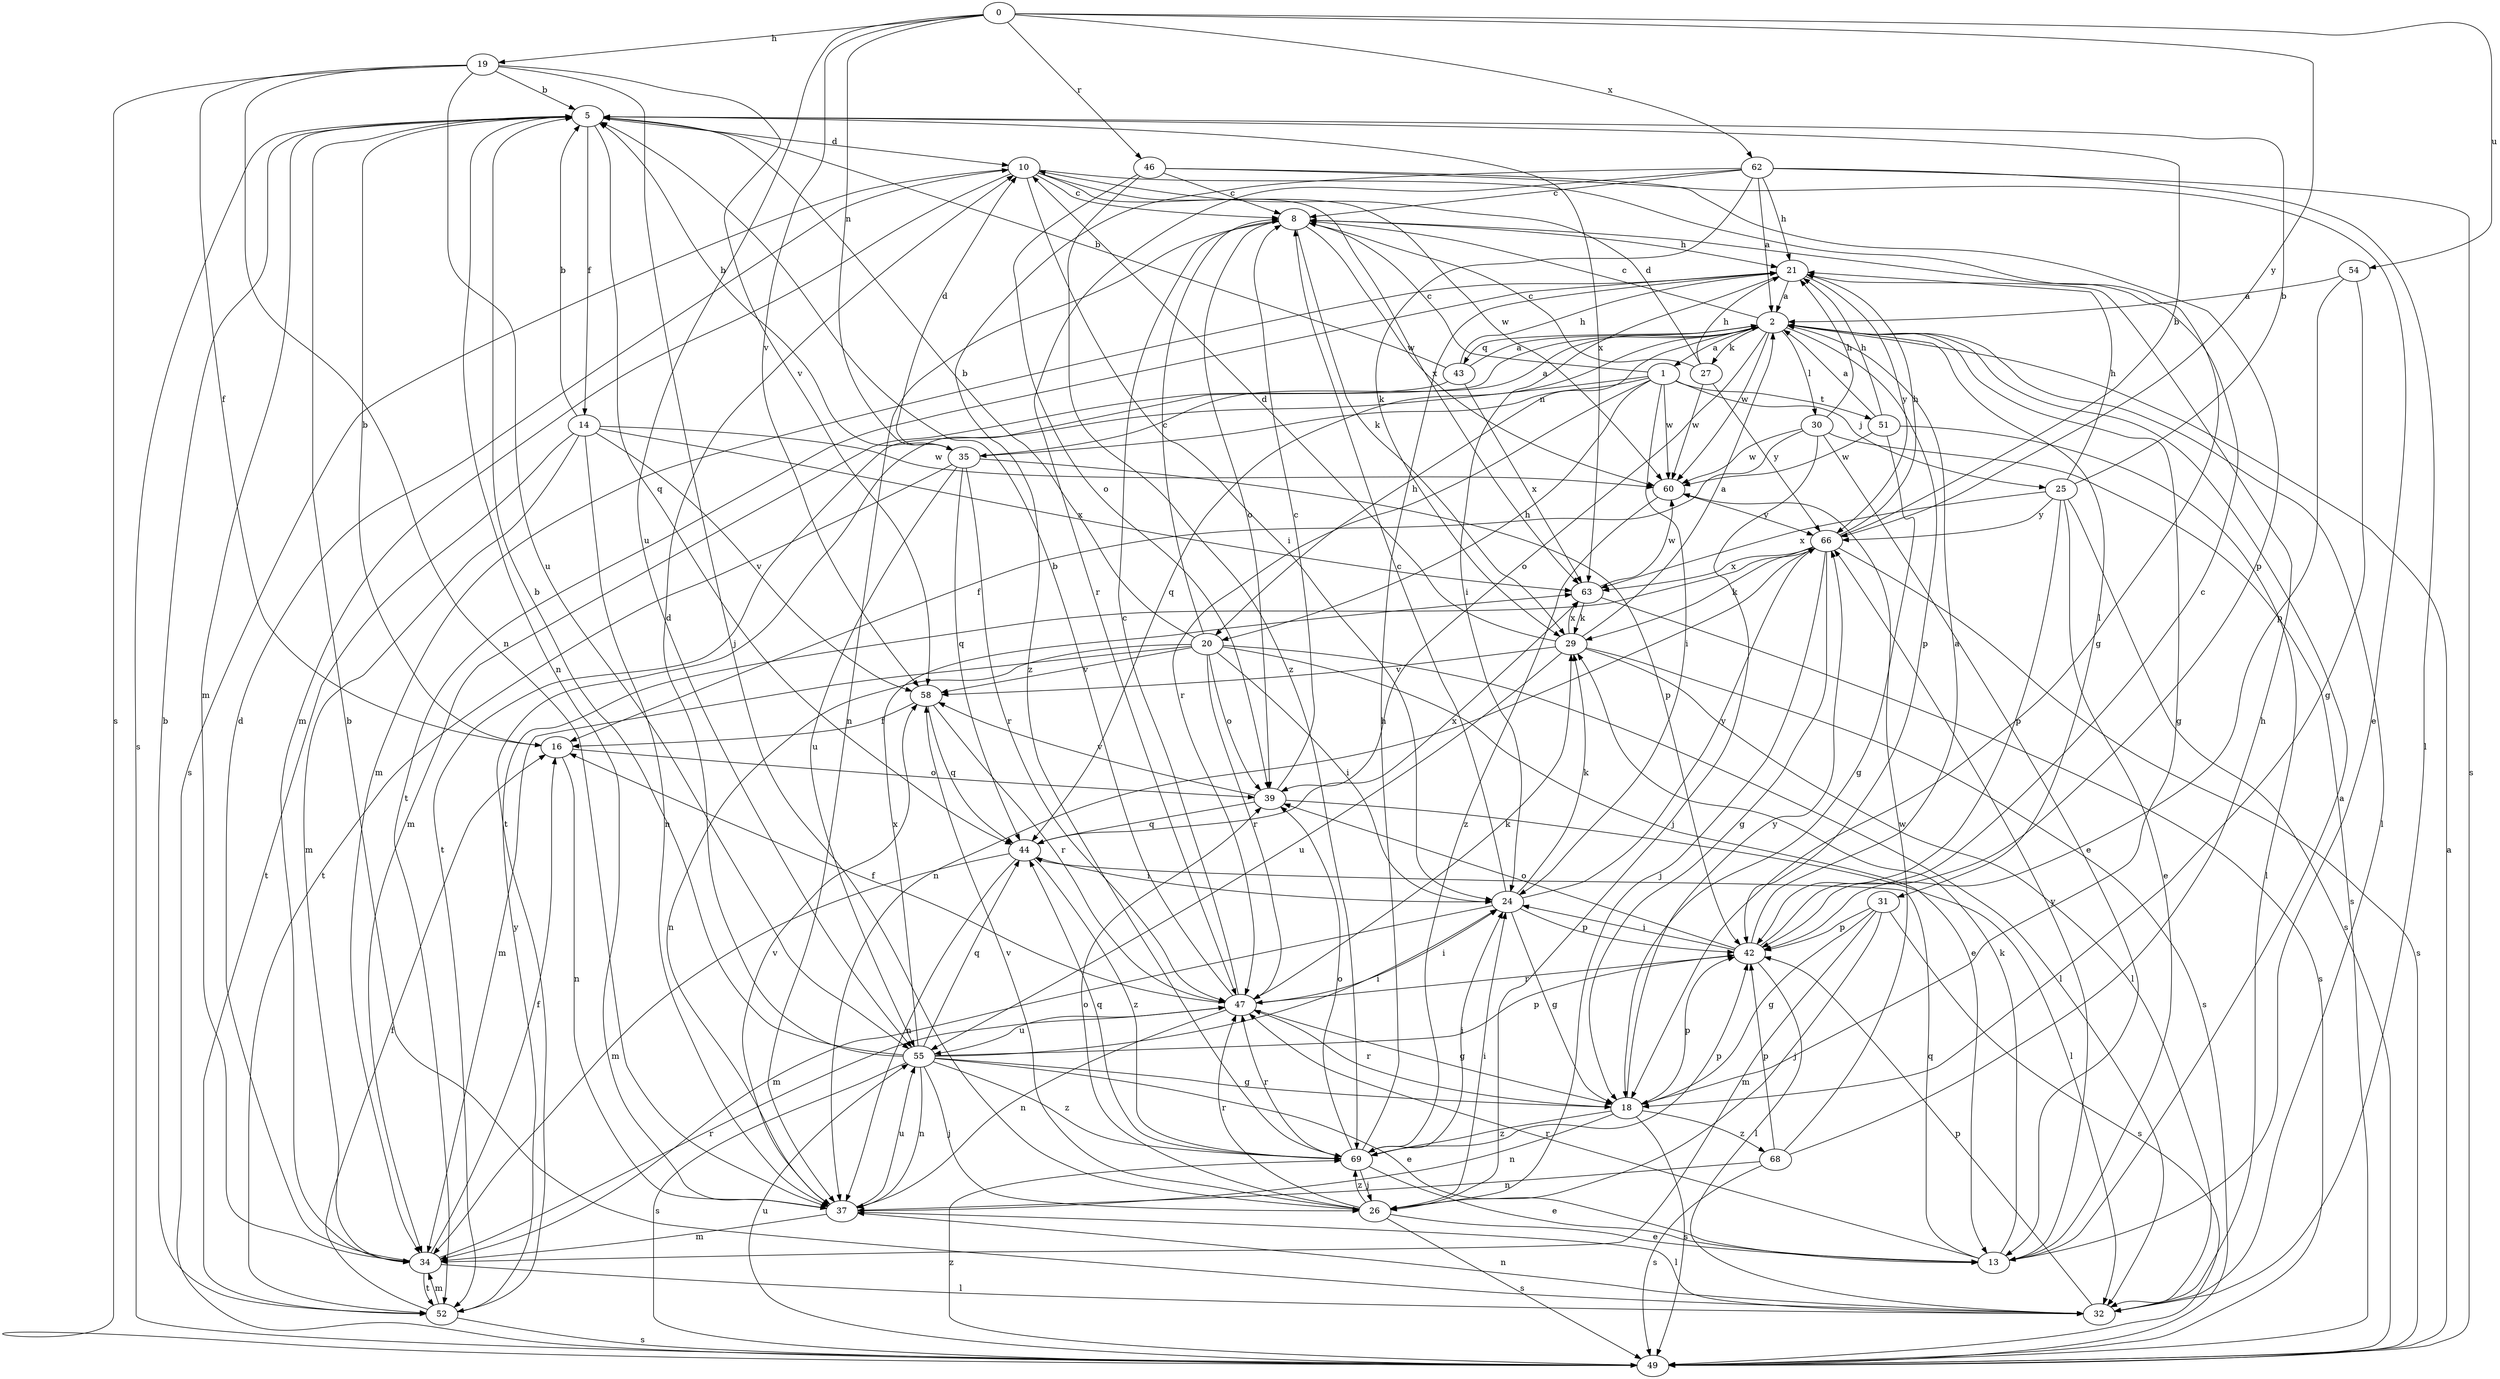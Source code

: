 strict digraph  {
0;
1;
2;
5;
8;
10;
13;
14;
16;
18;
19;
20;
21;
24;
25;
26;
27;
29;
30;
31;
32;
34;
35;
37;
39;
42;
43;
44;
46;
47;
49;
51;
52;
54;
55;
58;
60;
62;
63;
66;
68;
69;
0 -> 19  [label=h];
0 -> 35  [label=n];
0 -> 46  [label=r];
0 -> 54  [label=u];
0 -> 55  [label=u];
0 -> 58  [label=v];
0 -> 62  [label=x];
0 -> 66  [label=y];
1 -> 8  [label=c];
1 -> 20  [label=h];
1 -> 24  [label=i];
1 -> 25  [label=j];
1 -> 35  [label=n];
1 -> 47  [label=r];
1 -> 51  [label=t];
1 -> 52  [label=t];
1 -> 60  [label=w];
2 -> 1  [label=a];
2 -> 8  [label=c];
2 -> 18  [label=g];
2 -> 20  [label=h];
2 -> 27  [label=k];
2 -> 30  [label=l];
2 -> 31  [label=l];
2 -> 32  [label=l];
2 -> 39  [label=o];
2 -> 42  [label=p];
2 -> 43  [label=q];
2 -> 44  [label=q];
2 -> 52  [label=t];
2 -> 60  [label=w];
5 -> 10  [label=d];
5 -> 14  [label=f];
5 -> 34  [label=m];
5 -> 37  [label=n];
5 -> 44  [label=q];
5 -> 49  [label=s];
5 -> 63  [label=x];
8 -> 21  [label=h];
8 -> 29  [label=k];
8 -> 37  [label=n];
8 -> 39  [label=o];
8 -> 60  [label=w];
10 -> 8  [label=c];
10 -> 18  [label=g];
10 -> 24  [label=i];
10 -> 34  [label=m];
10 -> 49  [label=s];
10 -> 60  [label=w];
10 -> 63  [label=x];
13 -> 2  [label=a];
13 -> 29  [label=k];
13 -> 44  [label=q];
13 -> 47  [label=r];
13 -> 66  [label=y];
14 -> 5  [label=b];
14 -> 34  [label=m];
14 -> 37  [label=n];
14 -> 52  [label=t];
14 -> 58  [label=v];
14 -> 60  [label=w];
14 -> 63  [label=x];
16 -> 5  [label=b];
16 -> 37  [label=n];
16 -> 39  [label=o];
18 -> 37  [label=n];
18 -> 42  [label=p];
18 -> 47  [label=r];
18 -> 49  [label=s];
18 -> 66  [label=y];
18 -> 68  [label=z];
18 -> 69  [label=z];
19 -> 5  [label=b];
19 -> 16  [label=f];
19 -> 26  [label=j];
19 -> 37  [label=n];
19 -> 49  [label=s];
19 -> 55  [label=u];
19 -> 58  [label=v];
20 -> 5  [label=b];
20 -> 8  [label=c];
20 -> 13  [label=e];
20 -> 24  [label=i];
20 -> 32  [label=l];
20 -> 34  [label=m];
20 -> 37  [label=n];
20 -> 39  [label=o];
20 -> 47  [label=r];
20 -> 58  [label=v];
21 -> 2  [label=a];
21 -> 24  [label=i];
21 -> 34  [label=m];
21 -> 52  [label=t];
21 -> 66  [label=y];
24 -> 8  [label=c];
24 -> 18  [label=g];
24 -> 29  [label=k];
24 -> 34  [label=m];
24 -> 42  [label=p];
24 -> 66  [label=y];
25 -> 5  [label=b];
25 -> 13  [label=e];
25 -> 21  [label=h];
25 -> 42  [label=p];
25 -> 49  [label=s];
25 -> 63  [label=x];
25 -> 66  [label=y];
26 -> 13  [label=e];
26 -> 24  [label=i];
26 -> 39  [label=o];
26 -> 47  [label=r];
26 -> 49  [label=s];
26 -> 58  [label=v];
26 -> 69  [label=z];
27 -> 8  [label=c];
27 -> 10  [label=d];
27 -> 21  [label=h];
27 -> 60  [label=w];
27 -> 66  [label=y];
29 -> 2  [label=a];
29 -> 10  [label=d];
29 -> 32  [label=l];
29 -> 49  [label=s];
29 -> 55  [label=u];
29 -> 58  [label=v];
29 -> 63  [label=x];
30 -> 13  [label=e];
30 -> 16  [label=f];
30 -> 21  [label=h];
30 -> 26  [label=j];
30 -> 49  [label=s];
30 -> 60  [label=w];
31 -> 18  [label=g];
31 -> 26  [label=j];
31 -> 34  [label=m];
31 -> 42  [label=p];
31 -> 49  [label=s];
32 -> 5  [label=b];
32 -> 37  [label=n];
32 -> 42  [label=p];
34 -> 10  [label=d];
34 -> 16  [label=f];
34 -> 32  [label=l];
34 -> 47  [label=r];
34 -> 52  [label=t];
35 -> 2  [label=a];
35 -> 5  [label=b];
35 -> 10  [label=d];
35 -> 42  [label=p];
35 -> 44  [label=q];
35 -> 47  [label=r];
35 -> 52  [label=t];
35 -> 55  [label=u];
37 -> 32  [label=l];
37 -> 34  [label=m];
37 -> 55  [label=u];
37 -> 58  [label=v];
39 -> 8  [label=c];
39 -> 32  [label=l];
39 -> 44  [label=q];
39 -> 58  [label=v];
42 -> 2  [label=a];
42 -> 8  [label=c];
42 -> 24  [label=i];
42 -> 32  [label=l];
42 -> 39  [label=o];
42 -> 47  [label=r];
43 -> 2  [label=a];
43 -> 5  [label=b];
43 -> 21  [label=h];
43 -> 34  [label=m];
43 -> 63  [label=x];
44 -> 24  [label=i];
44 -> 34  [label=m];
44 -> 37  [label=n];
44 -> 63  [label=x];
44 -> 69  [label=z];
46 -> 8  [label=c];
46 -> 13  [label=e];
46 -> 39  [label=o];
46 -> 42  [label=p];
46 -> 69  [label=z];
47 -> 5  [label=b];
47 -> 8  [label=c];
47 -> 16  [label=f];
47 -> 18  [label=g];
47 -> 24  [label=i];
47 -> 29  [label=k];
47 -> 37  [label=n];
47 -> 55  [label=u];
49 -> 2  [label=a];
49 -> 55  [label=u];
49 -> 69  [label=z];
51 -> 2  [label=a];
51 -> 18  [label=g];
51 -> 21  [label=h];
51 -> 32  [label=l];
51 -> 60  [label=w];
52 -> 5  [label=b];
52 -> 16  [label=f];
52 -> 34  [label=m];
52 -> 49  [label=s];
52 -> 66  [label=y];
54 -> 2  [label=a];
54 -> 18  [label=g];
54 -> 42  [label=p];
55 -> 5  [label=b];
55 -> 10  [label=d];
55 -> 13  [label=e];
55 -> 18  [label=g];
55 -> 24  [label=i];
55 -> 26  [label=j];
55 -> 37  [label=n];
55 -> 42  [label=p];
55 -> 44  [label=q];
55 -> 49  [label=s];
55 -> 63  [label=x];
55 -> 69  [label=z];
58 -> 16  [label=f];
58 -> 44  [label=q];
58 -> 47  [label=r];
60 -> 66  [label=y];
60 -> 69  [label=z];
62 -> 2  [label=a];
62 -> 8  [label=c];
62 -> 21  [label=h];
62 -> 29  [label=k];
62 -> 32  [label=l];
62 -> 47  [label=r];
62 -> 49  [label=s];
62 -> 69  [label=z];
63 -> 29  [label=k];
63 -> 49  [label=s];
63 -> 60  [label=w];
66 -> 5  [label=b];
66 -> 18  [label=g];
66 -> 21  [label=h];
66 -> 26  [label=j];
66 -> 29  [label=k];
66 -> 37  [label=n];
66 -> 49  [label=s];
66 -> 63  [label=x];
68 -> 21  [label=h];
68 -> 37  [label=n];
68 -> 42  [label=p];
68 -> 49  [label=s];
68 -> 60  [label=w];
69 -> 13  [label=e];
69 -> 21  [label=h];
69 -> 24  [label=i];
69 -> 26  [label=j];
69 -> 39  [label=o];
69 -> 42  [label=p];
69 -> 44  [label=q];
69 -> 47  [label=r];
}
